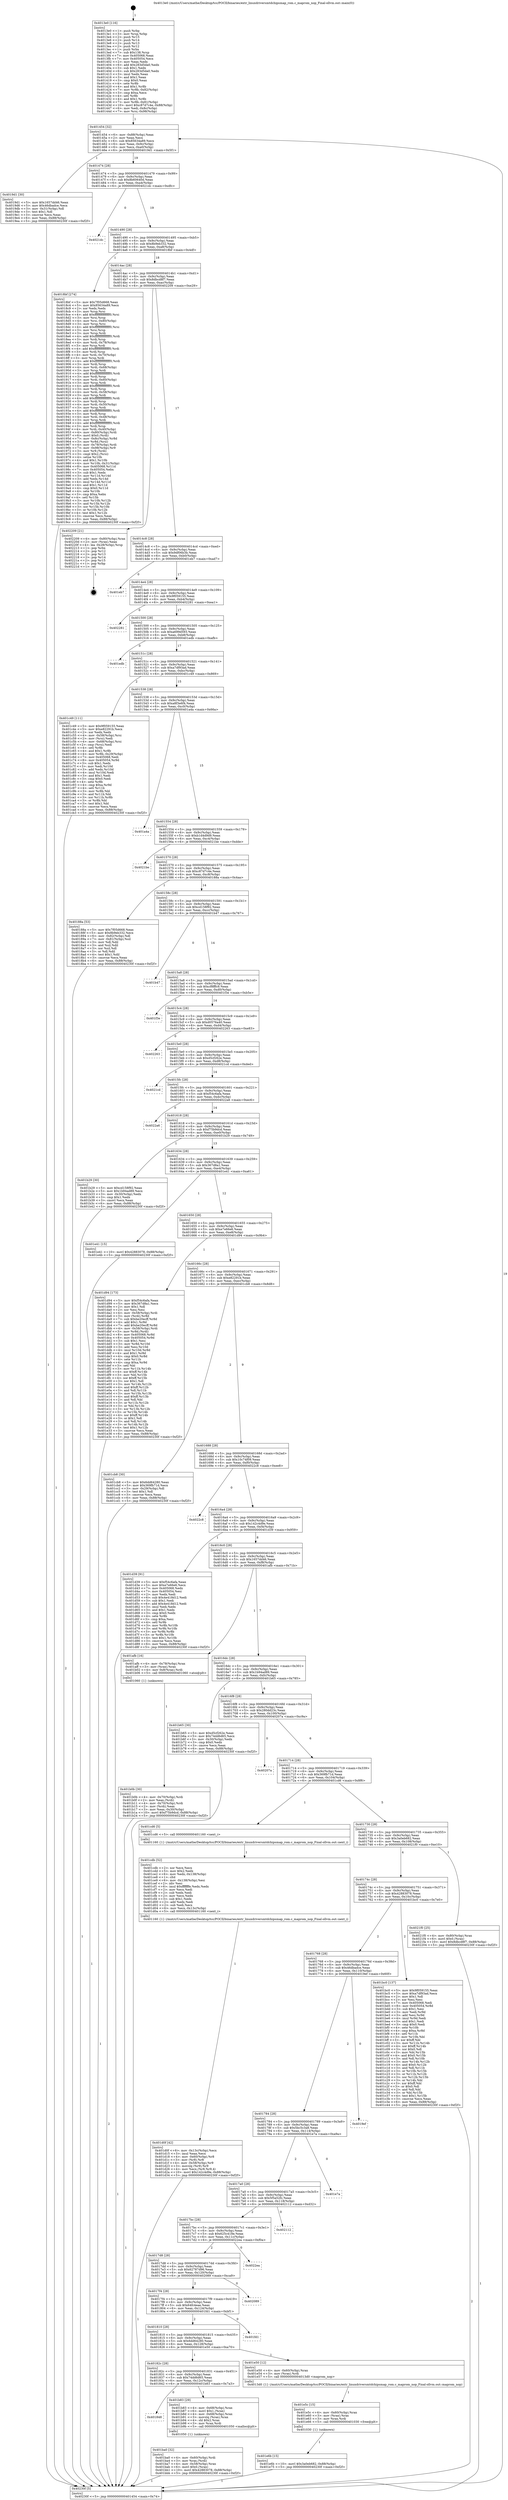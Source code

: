 digraph "0x4013e0" {
  label = "0x4013e0 (/mnt/c/Users/mathe/Desktop/tcc/POCII/binaries/extr_linuxdriversmtdchipsmap_rom.c_maprom_nop_Final-ollvm.out::main(0))"
  labelloc = "t"
  node[shape=record]

  Entry [label="",width=0.3,height=0.3,shape=circle,fillcolor=black,style=filled]
  "0x401454" [label="{
     0x401454 [32]\l
     | [instrs]\l
     &nbsp;&nbsp;0x401454 \<+6\>: mov -0x88(%rbp),%eax\l
     &nbsp;&nbsp;0x40145a \<+2\>: mov %eax,%ecx\l
     &nbsp;&nbsp;0x40145c \<+6\>: sub $0x85634a89,%ecx\l
     &nbsp;&nbsp;0x401462 \<+6\>: mov %eax,-0x9c(%rbp)\l
     &nbsp;&nbsp;0x401468 \<+6\>: mov %ecx,-0xa0(%rbp)\l
     &nbsp;&nbsp;0x40146e \<+6\>: je 00000000004019d1 \<main+0x5f1\>\l
  }"]
  "0x4019d1" [label="{
     0x4019d1 [30]\l
     | [instrs]\l
     &nbsp;&nbsp;0x4019d1 \<+5\>: mov $0x1657dd46,%eax\l
     &nbsp;&nbsp;0x4019d6 \<+5\>: mov $0x46dbadce,%ecx\l
     &nbsp;&nbsp;0x4019db \<+3\>: mov -0x31(%rbp),%dl\l
     &nbsp;&nbsp;0x4019de \<+3\>: test $0x1,%dl\l
     &nbsp;&nbsp;0x4019e1 \<+3\>: cmovne %ecx,%eax\l
     &nbsp;&nbsp;0x4019e4 \<+6\>: mov %eax,-0x88(%rbp)\l
     &nbsp;&nbsp;0x4019ea \<+5\>: jmp 000000000040230f \<main+0xf2f\>\l
  }"]
  "0x401474" [label="{
     0x401474 [28]\l
     | [instrs]\l
     &nbsp;&nbsp;0x401474 \<+5\>: jmp 0000000000401479 \<main+0x99\>\l
     &nbsp;&nbsp;0x401479 \<+6\>: mov -0x9c(%rbp),%eax\l
     &nbsp;&nbsp;0x40147f \<+5\>: sub $0x8b60640d,%eax\l
     &nbsp;&nbsp;0x401484 \<+6\>: mov %eax,-0xa4(%rbp)\l
     &nbsp;&nbsp;0x40148a \<+6\>: je 00000000004021dc \<main+0xdfc\>\l
  }"]
  Exit [label="",width=0.3,height=0.3,shape=circle,fillcolor=black,style=filled,peripheries=2]
  "0x4021dc" [label="{
     0x4021dc\l
  }", style=dashed]
  "0x401490" [label="{
     0x401490 [28]\l
     | [instrs]\l
     &nbsp;&nbsp;0x401490 \<+5\>: jmp 0000000000401495 \<main+0xb5\>\l
     &nbsp;&nbsp;0x401495 \<+6\>: mov -0x9c(%rbp),%eax\l
     &nbsp;&nbsp;0x40149b \<+5\>: sub $0x8b9eb332,%eax\l
     &nbsp;&nbsp;0x4014a0 \<+6\>: mov %eax,-0xa8(%rbp)\l
     &nbsp;&nbsp;0x4014a6 \<+6\>: je 00000000004018bf \<main+0x4df\>\l
  }"]
  "0x401e6b" [label="{
     0x401e6b [15]\l
     | [instrs]\l
     &nbsp;&nbsp;0x401e6b \<+10\>: movl $0x3a0eb682,-0x88(%rbp)\l
     &nbsp;&nbsp;0x401e75 \<+5\>: jmp 000000000040230f \<main+0xf2f\>\l
  }"]
  "0x4018bf" [label="{
     0x4018bf [274]\l
     | [instrs]\l
     &nbsp;&nbsp;0x4018bf \<+5\>: mov $0x7f05d668,%eax\l
     &nbsp;&nbsp;0x4018c4 \<+5\>: mov $0x85634a89,%ecx\l
     &nbsp;&nbsp;0x4018c9 \<+2\>: xor %edx,%edx\l
     &nbsp;&nbsp;0x4018cb \<+3\>: mov %rsp,%rsi\l
     &nbsp;&nbsp;0x4018ce \<+4\>: add $0xfffffffffffffff0,%rsi\l
     &nbsp;&nbsp;0x4018d2 \<+3\>: mov %rsi,%rsp\l
     &nbsp;&nbsp;0x4018d5 \<+4\>: mov %rsi,-0x80(%rbp)\l
     &nbsp;&nbsp;0x4018d9 \<+3\>: mov %rsp,%rsi\l
     &nbsp;&nbsp;0x4018dc \<+4\>: add $0xfffffffffffffff0,%rsi\l
     &nbsp;&nbsp;0x4018e0 \<+3\>: mov %rsi,%rsp\l
     &nbsp;&nbsp;0x4018e3 \<+3\>: mov %rsp,%rdi\l
     &nbsp;&nbsp;0x4018e6 \<+4\>: add $0xfffffffffffffff0,%rdi\l
     &nbsp;&nbsp;0x4018ea \<+3\>: mov %rdi,%rsp\l
     &nbsp;&nbsp;0x4018ed \<+4\>: mov %rdi,-0x78(%rbp)\l
     &nbsp;&nbsp;0x4018f1 \<+3\>: mov %rsp,%rdi\l
     &nbsp;&nbsp;0x4018f4 \<+4\>: add $0xfffffffffffffff0,%rdi\l
     &nbsp;&nbsp;0x4018f8 \<+3\>: mov %rdi,%rsp\l
     &nbsp;&nbsp;0x4018fb \<+4\>: mov %rdi,-0x70(%rbp)\l
     &nbsp;&nbsp;0x4018ff \<+3\>: mov %rsp,%rdi\l
     &nbsp;&nbsp;0x401902 \<+4\>: add $0xfffffffffffffff0,%rdi\l
     &nbsp;&nbsp;0x401906 \<+3\>: mov %rdi,%rsp\l
     &nbsp;&nbsp;0x401909 \<+4\>: mov %rdi,-0x68(%rbp)\l
     &nbsp;&nbsp;0x40190d \<+3\>: mov %rsp,%rdi\l
     &nbsp;&nbsp;0x401910 \<+4\>: add $0xfffffffffffffff0,%rdi\l
     &nbsp;&nbsp;0x401914 \<+3\>: mov %rdi,%rsp\l
     &nbsp;&nbsp;0x401917 \<+4\>: mov %rdi,-0x60(%rbp)\l
     &nbsp;&nbsp;0x40191b \<+3\>: mov %rsp,%rdi\l
     &nbsp;&nbsp;0x40191e \<+4\>: add $0xfffffffffffffff0,%rdi\l
     &nbsp;&nbsp;0x401922 \<+3\>: mov %rdi,%rsp\l
     &nbsp;&nbsp;0x401925 \<+4\>: mov %rdi,-0x58(%rbp)\l
     &nbsp;&nbsp;0x401929 \<+3\>: mov %rsp,%rdi\l
     &nbsp;&nbsp;0x40192c \<+4\>: add $0xfffffffffffffff0,%rdi\l
     &nbsp;&nbsp;0x401930 \<+3\>: mov %rdi,%rsp\l
     &nbsp;&nbsp;0x401933 \<+4\>: mov %rdi,-0x50(%rbp)\l
     &nbsp;&nbsp;0x401937 \<+3\>: mov %rsp,%rdi\l
     &nbsp;&nbsp;0x40193a \<+4\>: add $0xfffffffffffffff0,%rdi\l
     &nbsp;&nbsp;0x40193e \<+3\>: mov %rdi,%rsp\l
     &nbsp;&nbsp;0x401941 \<+4\>: mov %rdi,-0x48(%rbp)\l
     &nbsp;&nbsp;0x401945 \<+3\>: mov %rsp,%rdi\l
     &nbsp;&nbsp;0x401948 \<+4\>: add $0xfffffffffffffff0,%rdi\l
     &nbsp;&nbsp;0x40194c \<+3\>: mov %rdi,%rsp\l
     &nbsp;&nbsp;0x40194f \<+4\>: mov %rdi,-0x40(%rbp)\l
     &nbsp;&nbsp;0x401953 \<+4\>: mov -0x80(%rbp),%rdi\l
     &nbsp;&nbsp;0x401957 \<+6\>: movl $0x0,(%rdi)\l
     &nbsp;&nbsp;0x40195d \<+7\>: mov -0x8c(%rbp),%r8d\l
     &nbsp;&nbsp;0x401964 \<+3\>: mov %r8d,(%rsi)\l
     &nbsp;&nbsp;0x401967 \<+4\>: mov -0x78(%rbp),%rdi\l
     &nbsp;&nbsp;0x40196b \<+7\>: mov -0x98(%rbp),%r9\l
     &nbsp;&nbsp;0x401972 \<+3\>: mov %r9,(%rdi)\l
     &nbsp;&nbsp;0x401975 \<+3\>: cmpl $0x2,(%rsi)\l
     &nbsp;&nbsp;0x401978 \<+4\>: setne %r10b\l
     &nbsp;&nbsp;0x40197c \<+4\>: and $0x1,%r10b\l
     &nbsp;&nbsp;0x401980 \<+4\>: mov %r10b,-0x31(%rbp)\l
     &nbsp;&nbsp;0x401984 \<+8\>: mov 0x405068,%r11d\l
     &nbsp;&nbsp;0x40198c \<+7\>: mov 0x405054,%ebx\l
     &nbsp;&nbsp;0x401993 \<+3\>: sub $0x1,%edx\l
     &nbsp;&nbsp;0x401996 \<+3\>: mov %r11d,%r14d\l
     &nbsp;&nbsp;0x401999 \<+3\>: add %edx,%r14d\l
     &nbsp;&nbsp;0x40199c \<+4\>: imul %r14d,%r11d\l
     &nbsp;&nbsp;0x4019a0 \<+4\>: and $0x1,%r11d\l
     &nbsp;&nbsp;0x4019a4 \<+4\>: cmp $0x0,%r11d\l
     &nbsp;&nbsp;0x4019a8 \<+4\>: sete %r10b\l
     &nbsp;&nbsp;0x4019ac \<+3\>: cmp $0xa,%ebx\l
     &nbsp;&nbsp;0x4019af \<+4\>: setl %r15b\l
     &nbsp;&nbsp;0x4019b3 \<+3\>: mov %r10b,%r12b\l
     &nbsp;&nbsp;0x4019b6 \<+3\>: and %r15b,%r12b\l
     &nbsp;&nbsp;0x4019b9 \<+3\>: xor %r15b,%r10b\l
     &nbsp;&nbsp;0x4019bc \<+3\>: or %r10b,%r12b\l
     &nbsp;&nbsp;0x4019bf \<+4\>: test $0x1,%r12b\l
     &nbsp;&nbsp;0x4019c3 \<+3\>: cmovne %ecx,%eax\l
     &nbsp;&nbsp;0x4019c6 \<+6\>: mov %eax,-0x88(%rbp)\l
     &nbsp;&nbsp;0x4019cc \<+5\>: jmp 000000000040230f \<main+0xf2f\>\l
  }"]
  "0x4014ac" [label="{
     0x4014ac [28]\l
     | [instrs]\l
     &nbsp;&nbsp;0x4014ac \<+5\>: jmp 00000000004014b1 \<main+0xd1\>\l
     &nbsp;&nbsp;0x4014b1 \<+6\>: mov -0x9c(%rbp),%eax\l
     &nbsp;&nbsp;0x4014b7 \<+5\>: sub $0x8dbcd8f7,%eax\l
     &nbsp;&nbsp;0x4014bc \<+6\>: mov %eax,-0xac(%rbp)\l
     &nbsp;&nbsp;0x4014c2 \<+6\>: je 0000000000402209 \<main+0xe29\>\l
  }"]
  "0x401e5c" [label="{
     0x401e5c [15]\l
     | [instrs]\l
     &nbsp;&nbsp;0x401e5c \<+4\>: mov -0x60(%rbp),%rax\l
     &nbsp;&nbsp;0x401e60 \<+3\>: mov (%rax),%rax\l
     &nbsp;&nbsp;0x401e63 \<+3\>: mov %rax,%rdi\l
     &nbsp;&nbsp;0x401e66 \<+5\>: call 0000000000401030 \<free@plt\>\l
     | [calls]\l
     &nbsp;&nbsp;0x401030 \{1\} (unknown)\l
  }"]
  "0x402209" [label="{
     0x402209 [21]\l
     | [instrs]\l
     &nbsp;&nbsp;0x402209 \<+4\>: mov -0x80(%rbp),%rax\l
     &nbsp;&nbsp;0x40220d \<+2\>: mov (%rax),%eax\l
     &nbsp;&nbsp;0x40220f \<+4\>: lea -0x28(%rbp),%rsp\l
     &nbsp;&nbsp;0x402213 \<+1\>: pop %rbx\l
     &nbsp;&nbsp;0x402214 \<+2\>: pop %r12\l
     &nbsp;&nbsp;0x402216 \<+2\>: pop %r13\l
     &nbsp;&nbsp;0x402218 \<+2\>: pop %r14\l
     &nbsp;&nbsp;0x40221a \<+2\>: pop %r15\l
     &nbsp;&nbsp;0x40221c \<+1\>: pop %rbp\l
     &nbsp;&nbsp;0x40221d \<+1\>: ret\l
  }"]
  "0x4014c8" [label="{
     0x4014c8 [28]\l
     | [instrs]\l
     &nbsp;&nbsp;0x4014c8 \<+5\>: jmp 00000000004014cd \<main+0xed\>\l
     &nbsp;&nbsp;0x4014cd \<+6\>: mov -0x9c(%rbp),%eax\l
     &nbsp;&nbsp;0x4014d3 \<+5\>: sub $0x9df06b3b,%eax\l
     &nbsp;&nbsp;0x4014d8 \<+6\>: mov %eax,-0xb0(%rbp)\l
     &nbsp;&nbsp;0x4014de \<+6\>: je 0000000000401eb7 \<main+0xad7\>\l
  }"]
  "0x401d0f" [label="{
     0x401d0f [42]\l
     | [instrs]\l
     &nbsp;&nbsp;0x401d0f \<+6\>: mov -0x13c(%rbp),%ecx\l
     &nbsp;&nbsp;0x401d15 \<+3\>: imul %eax,%ecx\l
     &nbsp;&nbsp;0x401d18 \<+4\>: mov -0x60(%rbp),%r8\l
     &nbsp;&nbsp;0x401d1c \<+3\>: mov (%r8),%r8\l
     &nbsp;&nbsp;0x401d1f \<+4\>: mov -0x58(%rbp),%r9\l
     &nbsp;&nbsp;0x401d23 \<+3\>: movslq (%r9),%r9\l
     &nbsp;&nbsp;0x401d26 \<+4\>: mov %ecx,(%r8,%r9,4)\l
     &nbsp;&nbsp;0x401d2a \<+10\>: movl $0x142c4d9e,-0x88(%rbp)\l
     &nbsp;&nbsp;0x401d34 \<+5\>: jmp 000000000040230f \<main+0xf2f\>\l
  }"]
  "0x401eb7" [label="{
     0x401eb7\l
  }", style=dashed]
  "0x4014e4" [label="{
     0x4014e4 [28]\l
     | [instrs]\l
     &nbsp;&nbsp;0x4014e4 \<+5\>: jmp 00000000004014e9 \<main+0x109\>\l
     &nbsp;&nbsp;0x4014e9 \<+6\>: mov -0x9c(%rbp),%eax\l
     &nbsp;&nbsp;0x4014ef \<+5\>: sub $0x9f059155,%eax\l
     &nbsp;&nbsp;0x4014f4 \<+6\>: mov %eax,-0xb4(%rbp)\l
     &nbsp;&nbsp;0x4014fa \<+6\>: je 0000000000402281 \<main+0xea1\>\l
  }"]
  "0x401cdb" [label="{
     0x401cdb [52]\l
     | [instrs]\l
     &nbsp;&nbsp;0x401cdb \<+2\>: xor %ecx,%ecx\l
     &nbsp;&nbsp;0x401cdd \<+5\>: mov $0x2,%edx\l
     &nbsp;&nbsp;0x401ce2 \<+6\>: mov %edx,-0x138(%rbp)\l
     &nbsp;&nbsp;0x401ce8 \<+1\>: cltd\l
     &nbsp;&nbsp;0x401ce9 \<+6\>: mov -0x138(%rbp),%esi\l
     &nbsp;&nbsp;0x401cef \<+2\>: idiv %esi\l
     &nbsp;&nbsp;0x401cf1 \<+6\>: imul $0xfffffffe,%edx,%edx\l
     &nbsp;&nbsp;0x401cf7 \<+2\>: mov %ecx,%edi\l
     &nbsp;&nbsp;0x401cf9 \<+2\>: sub %edx,%edi\l
     &nbsp;&nbsp;0x401cfb \<+2\>: mov %ecx,%edx\l
     &nbsp;&nbsp;0x401cfd \<+3\>: sub $0x1,%edx\l
     &nbsp;&nbsp;0x401d00 \<+2\>: add %edx,%edi\l
     &nbsp;&nbsp;0x401d02 \<+2\>: sub %edi,%ecx\l
     &nbsp;&nbsp;0x401d04 \<+6\>: mov %ecx,-0x13c(%rbp)\l
     &nbsp;&nbsp;0x401d0a \<+5\>: call 0000000000401160 \<next_i\>\l
     | [calls]\l
     &nbsp;&nbsp;0x401160 \{1\} (/mnt/c/Users/mathe/Desktop/tcc/POCII/binaries/extr_linuxdriversmtdchipsmap_rom.c_maprom_nop_Final-ollvm.out::next_i)\l
  }"]
  "0x402281" [label="{
     0x402281\l
  }", style=dashed]
  "0x401500" [label="{
     0x401500 [28]\l
     | [instrs]\l
     &nbsp;&nbsp;0x401500 \<+5\>: jmp 0000000000401505 \<main+0x125\>\l
     &nbsp;&nbsp;0x401505 \<+6\>: mov -0x9c(%rbp),%eax\l
     &nbsp;&nbsp;0x40150b \<+5\>: sub $0xa699d593,%eax\l
     &nbsp;&nbsp;0x401510 \<+6\>: mov %eax,-0xb8(%rbp)\l
     &nbsp;&nbsp;0x401516 \<+6\>: je 0000000000401edb \<main+0xafb\>\l
  }"]
  "0x401ba0" [label="{
     0x401ba0 [32]\l
     | [instrs]\l
     &nbsp;&nbsp;0x401ba0 \<+4\>: mov -0x60(%rbp),%rdi\l
     &nbsp;&nbsp;0x401ba4 \<+3\>: mov %rax,(%rdi)\l
     &nbsp;&nbsp;0x401ba7 \<+4\>: mov -0x58(%rbp),%rax\l
     &nbsp;&nbsp;0x401bab \<+6\>: movl $0x0,(%rax)\l
     &nbsp;&nbsp;0x401bb1 \<+10\>: movl $0x42883078,-0x88(%rbp)\l
     &nbsp;&nbsp;0x401bbb \<+5\>: jmp 000000000040230f \<main+0xf2f\>\l
  }"]
  "0x401edb" [label="{
     0x401edb\l
  }", style=dashed]
  "0x40151c" [label="{
     0x40151c [28]\l
     | [instrs]\l
     &nbsp;&nbsp;0x40151c \<+5\>: jmp 0000000000401521 \<main+0x141\>\l
     &nbsp;&nbsp;0x401521 \<+6\>: mov -0x9c(%rbp),%eax\l
     &nbsp;&nbsp;0x401527 \<+5\>: sub $0xa7df93ad,%eax\l
     &nbsp;&nbsp;0x40152c \<+6\>: mov %eax,-0xbc(%rbp)\l
     &nbsp;&nbsp;0x401532 \<+6\>: je 0000000000401c49 \<main+0x869\>\l
  }"]
  "0x401848" [label="{
     0x401848\l
  }", style=dashed]
  "0x401c49" [label="{
     0x401c49 [111]\l
     | [instrs]\l
     &nbsp;&nbsp;0x401c49 \<+5\>: mov $0x9f059155,%eax\l
     &nbsp;&nbsp;0x401c4e \<+5\>: mov $0xe82291b,%ecx\l
     &nbsp;&nbsp;0x401c53 \<+2\>: xor %edx,%edx\l
     &nbsp;&nbsp;0x401c55 \<+4\>: mov -0x58(%rbp),%rsi\l
     &nbsp;&nbsp;0x401c59 \<+2\>: mov (%rsi),%edi\l
     &nbsp;&nbsp;0x401c5b \<+4\>: mov -0x68(%rbp),%rsi\l
     &nbsp;&nbsp;0x401c5f \<+2\>: cmp (%rsi),%edi\l
     &nbsp;&nbsp;0x401c61 \<+4\>: setl %r8b\l
     &nbsp;&nbsp;0x401c65 \<+4\>: and $0x1,%r8b\l
     &nbsp;&nbsp;0x401c69 \<+4\>: mov %r8b,-0x29(%rbp)\l
     &nbsp;&nbsp;0x401c6d \<+7\>: mov 0x405068,%edi\l
     &nbsp;&nbsp;0x401c74 \<+8\>: mov 0x405054,%r9d\l
     &nbsp;&nbsp;0x401c7c \<+3\>: sub $0x1,%edx\l
     &nbsp;&nbsp;0x401c7f \<+3\>: mov %edi,%r10d\l
     &nbsp;&nbsp;0x401c82 \<+3\>: add %edx,%r10d\l
     &nbsp;&nbsp;0x401c85 \<+4\>: imul %r10d,%edi\l
     &nbsp;&nbsp;0x401c89 \<+3\>: and $0x1,%edi\l
     &nbsp;&nbsp;0x401c8c \<+3\>: cmp $0x0,%edi\l
     &nbsp;&nbsp;0x401c8f \<+4\>: sete %r8b\l
     &nbsp;&nbsp;0x401c93 \<+4\>: cmp $0xa,%r9d\l
     &nbsp;&nbsp;0x401c97 \<+4\>: setl %r11b\l
     &nbsp;&nbsp;0x401c9b \<+3\>: mov %r8b,%bl\l
     &nbsp;&nbsp;0x401c9e \<+3\>: and %r11b,%bl\l
     &nbsp;&nbsp;0x401ca1 \<+3\>: xor %r11b,%r8b\l
     &nbsp;&nbsp;0x401ca4 \<+3\>: or %r8b,%bl\l
     &nbsp;&nbsp;0x401ca7 \<+3\>: test $0x1,%bl\l
     &nbsp;&nbsp;0x401caa \<+3\>: cmovne %ecx,%eax\l
     &nbsp;&nbsp;0x401cad \<+6\>: mov %eax,-0x88(%rbp)\l
     &nbsp;&nbsp;0x401cb3 \<+5\>: jmp 000000000040230f \<main+0xf2f\>\l
  }"]
  "0x401538" [label="{
     0x401538 [28]\l
     | [instrs]\l
     &nbsp;&nbsp;0x401538 \<+5\>: jmp 000000000040153d \<main+0x15d\>\l
     &nbsp;&nbsp;0x40153d \<+6\>: mov -0x9c(%rbp),%eax\l
     &nbsp;&nbsp;0x401543 \<+5\>: sub $0xa8f3e6f4,%eax\l
     &nbsp;&nbsp;0x401548 \<+6\>: mov %eax,-0xc0(%rbp)\l
     &nbsp;&nbsp;0x40154e \<+6\>: je 0000000000401a4a \<main+0x66a\>\l
  }"]
  "0x401b83" [label="{
     0x401b83 [29]\l
     | [instrs]\l
     &nbsp;&nbsp;0x401b83 \<+4\>: mov -0x68(%rbp),%rax\l
     &nbsp;&nbsp;0x401b87 \<+6\>: movl $0x1,(%rax)\l
     &nbsp;&nbsp;0x401b8d \<+4\>: mov -0x68(%rbp),%rax\l
     &nbsp;&nbsp;0x401b91 \<+3\>: movslq (%rax),%rax\l
     &nbsp;&nbsp;0x401b94 \<+4\>: shl $0x2,%rax\l
     &nbsp;&nbsp;0x401b98 \<+3\>: mov %rax,%rdi\l
     &nbsp;&nbsp;0x401b9b \<+5\>: call 0000000000401050 \<malloc@plt\>\l
     | [calls]\l
     &nbsp;&nbsp;0x401050 \{1\} (unknown)\l
  }"]
  "0x401a4a" [label="{
     0x401a4a\l
  }", style=dashed]
  "0x401554" [label="{
     0x401554 [28]\l
     | [instrs]\l
     &nbsp;&nbsp;0x401554 \<+5\>: jmp 0000000000401559 \<main+0x179\>\l
     &nbsp;&nbsp;0x401559 \<+6\>: mov -0x9c(%rbp),%eax\l
     &nbsp;&nbsp;0x40155f \<+5\>: sub $0xb1d4d9d9,%eax\l
     &nbsp;&nbsp;0x401564 \<+6\>: mov %eax,-0xc4(%rbp)\l
     &nbsp;&nbsp;0x40156a \<+6\>: je 00000000004021be \<main+0xdde\>\l
  }"]
  "0x40182c" [label="{
     0x40182c [28]\l
     | [instrs]\l
     &nbsp;&nbsp;0x40182c \<+5\>: jmp 0000000000401831 \<main+0x451\>\l
     &nbsp;&nbsp;0x401831 \<+6\>: mov -0x9c(%rbp),%eax\l
     &nbsp;&nbsp;0x401837 \<+5\>: sub $0x74dd6d65,%eax\l
     &nbsp;&nbsp;0x40183c \<+6\>: mov %eax,-0x12c(%rbp)\l
     &nbsp;&nbsp;0x401842 \<+6\>: je 0000000000401b83 \<main+0x7a3\>\l
  }"]
  "0x4021be" [label="{
     0x4021be\l
  }", style=dashed]
  "0x401570" [label="{
     0x401570 [28]\l
     | [instrs]\l
     &nbsp;&nbsp;0x401570 \<+5\>: jmp 0000000000401575 \<main+0x195\>\l
     &nbsp;&nbsp;0x401575 \<+6\>: mov -0x9c(%rbp),%eax\l
     &nbsp;&nbsp;0x40157b \<+5\>: sub $0xc87d7c4e,%eax\l
     &nbsp;&nbsp;0x401580 \<+6\>: mov %eax,-0xc8(%rbp)\l
     &nbsp;&nbsp;0x401586 \<+6\>: je 000000000040188a \<main+0x4aa\>\l
  }"]
  "0x401e50" [label="{
     0x401e50 [12]\l
     | [instrs]\l
     &nbsp;&nbsp;0x401e50 \<+4\>: mov -0x60(%rbp),%rax\l
     &nbsp;&nbsp;0x401e54 \<+3\>: mov (%rax),%rdi\l
     &nbsp;&nbsp;0x401e57 \<+5\>: call 00000000004013d0 \<maprom_nop\>\l
     | [calls]\l
     &nbsp;&nbsp;0x4013d0 \{1\} (/mnt/c/Users/mathe/Desktop/tcc/POCII/binaries/extr_linuxdriversmtdchipsmap_rom.c_maprom_nop_Final-ollvm.out::maprom_nop)\l
  }"]
  "0x40188a" [label="{
     0x40188a [53]\l
     | [instrs]\l
     &nbsp;&nbsp;0x40188a \<+5\>: mov $0x7f05d668,%eax\l
     &nbsp;&nbsp;0x40188f \<+5\>: mov $0x8b9eb332,%ecx\l
     &nbsp;&nbsp;0x401894 \<+6\>: mov -0x82(%rbp),%dl\l
     &nbsp;&nbsp;0x40189a \<+7\>: mov -0x81(%rbp),%sil\l
     &nbsp;&nbsp;0x4018a1 \<+3\>: mov %dl,%dil\l
     &nbsp;&nbsp;0x4018a4 \<+3\>: and %sil,%dil\l
     &nbsp;&nbsp;0x4018a7 \<+3\>: xor %sil,%dl\l
     &nbsp;&nbsp;0x4018aa \<+3\>: or %dl,%dil\l
     &nbsp;&nbsp;0x4018ad \<+4\>: test $0x1,%dil\l
     &nbsp;&nbsp;0x4018b1 \<+3\>: cmovne %ecx,%eax\l
     &nbsp;&nbsp;0x4018b4 \<+6\>: mov %eax,-0x88(%rbp)\l
     &nbsp;&nbsp;0x4018ba \<+5\>: jmp 000000000040230f \<main+0xf2f\>\l
  }"]
  "0x40158c" [label="{
     0x40158c [28]\l
     | [instrs]\l
     &nbsp;&nbsp;0x40158c \<+5\>: jmp 0000000000401591 \<main+0x1b1\>\l
     &nbsp;&nbsp;0x401591 \<+6\>: mov -0x9c(%rbp),%eax\l
     &nbsp;&nbsp;0x401597 \<+5\>: sub $0xcd158f92,%eax\l
     &nbsp;&nbsp;0x40159c \<+6\>: mov %eax,-0xcc(%rbp)\l
     &nbsp;&nbsp;0x4015a2 \<+6\>: je 0000000000401b47 \<main+0x767\>\l
  }"]
  "0x40230f" [label="{
     0x40230f [5]\l
     | [instrs]\l
     &nbsp;&nbsp;0x40230f \<+5\>: jmp 0000000000401454 \<main+0x74\>\l
  }"]
  "0x4013e0" [label="{
     0x4013e0 [116]\l
     | [instrs]\l
     &nbsp;&nbsp;0x4013e0 \<+1\>: push %rbp\l
     &nbsp;&nbsp;0x4013e1 \<+3\>: mov %rsp,%rbp\l
     &nbsp;&nbsp;0x4013e4 \<+2\>: push %r15\l
     &nbsp;&nbsp;0x4013e6 \<+2\>: push %r14\l
     &nbsp;&nbsp;0x4013e8 \<+2\>: push %r13\l
     &nbsp;&nbsp;0x4013ea \<+2\>: push %r12\l
     &nbsp;&nbsp;0x4013ec \<+1\>: push %rbx\l
     &nbsp;&nbsp;0x4013ed \<+7\>: sub $0x138,%rsp\l
     &nbsp;&nbsp;0x4013f4 \<+7\>: mov 0x405068,%eax\l
     &nbsp;&nbsp;0x4013fb \<+7\>: mov 0x405054,%ecx\l
     &nbsp;&nbsp;0x401402 \<+2\>: mov %eax,%edx\l
     &nbsp;&nbsp;0x401404 \<+6\>: add $0x283d5da0,%edx\l
     &nbsp;&nbsp;0x40140a \<+3\>: sub $0x1,%edx\l
     &nbsp;&nbsp;0x40140d \<+6\>: sub $0x283d5da0,%edx\l
     &nbsp;&nbsp;0x401413 \<+3\>: imul %edx,%eax\l
     &nbsp;&nbsp;0x401416 \<+3\>: and $0x1,%eax\l
     &nbsp;&nbsp;0x401419 \<+3\>: cmp $0x0,%eax\l
     &nbsp;&nbsp;0x40141c \<+4\>: sete %r8b\l
     &nbsp;&nbsp;0x401420 \<+4\>: and $0x1,%r8b\l
     &nbsp;&nbsp;0x401424 \<+7\>: mov %r8b,-0x82(%rbp)\l
     &nbsp;&nbsp;0x40142b \<+3\>: cmp $0xa,%ecx\l
     &nbsp;&nbsp;0x40142e \<+4\>: setl %r8b\l
     &nbsp;&nbsp;0x401432 \<+4\>: and $0x1,%r8b\l
     &nbsp;&nbsp;0x401436 \<+7\>: mov %r8b,-0x81(%rbp)\l
     &nbsp;&nbsp;0x40143d \<+10\>: movl $0xc87d7c4e,-0x88(%rbp)\l
     &nbsp;&nbsp;0x401447 \<+6\>: mov %edi,-0x8c(%rbp)\l
     &nbsp;&nbsp;0x40144d \<+7\>: mov %rsi,-0x98(%rbp)\l
  }"]
  "0x401810" [label="{
     0x401810 [28]\l
     | [instrs]\l
     &nbsp;&nbsp;0x401810 \<+5\>: jmp 0000000000401815 \<main+0x435\>\l
     &nbsp;&nbsp;0x401815 \<+6\>: mov -0x9c(%rbp),%eax\l
     &nbsp;&nbsp;0x40181b \<+5\>: sub $0x6dd64280,%eax\l
     &nbsp;&nbsp;0x401820 \<+6\>: mov %eax,-0x128(%rbp)\l
     &nbsp;&nbsp;0x401826 \<+6\>: je 0000000000401e50 \<main+0xa70\>\l
  }"]
  "0x401fd1" [label="{
     0x401fd1\l
  }", style=dashed]
  "0x401b47" [label="{
     0x401b47\l
  }", style=dashed]
  "0x4015a8" [label="{
     0x4015a8 [28]\l
     | [instrs]\l
     &nbsp;&nbsp;0x4015a8 \<+5\>: jmp 00000000004015ad \<main+0x1cd\>\l
     &nbsp;&nbsp;0x4015ad \<+6\>: mov -0x9c(%rbp),%eax\l
     &nbsp;&nbsp;0x4015b3 \<+5\>: sub $0xcf8fffc9,%eax\l
     &nbsp;&nbsp;0x4015b8 \<+6\>: mov %eax,-0xd0(%rbp)\l
     &nbsp;&nbsp;0x4015be \<+6\>: je 0000000000401f3e \<main+0xb5e\>\l
  }"]
  "0x4017f4" [label="{
     0x4017f4 [28]\l
     | [instrs]\l
     &nbsp;&nbsp;0x4017f4 \<+5\>: jmp 00000000004017f9 \<main+0x419\>\l
     &nbsp;&nbsp;0x4017f9 \<+6\>: mov -0x9c(%rbp),%eax\l
     &nbsp;&nbsp;0x4017ff \<+5\>: sub $0x64fc4eae,%eax\l
     &nbsp;&nbsp;0x401804 \<+6\>: mov %eax,-0x124(%rbp)\l
     &nbsp;&nbsp;0x40180a \<+6\>: je 0000000000401fd1 \<main+0xbf1\>\l
  }"]
  "0x401f3e" [label="{
     0x401f3e\l
  }", style=dashed]
  "0x4015c4" [label="{
     0x4015c4 [28]\l
     | [instrs]\l
     &nbsp;&nbsp;0x4015c4 \<+5\>: jmp 00000000004015c9 \<main+0x1e9\>\l
     &nbsp;&nbsp;0x4015c9 \<+6\>: mov -0x9c(%rbp),%eax\l
     &nbsp;&nbsp;0x4015cf \<+5\>: sub $0xd0576a40,%eax\l
     &nbsp;&nbsp;0x4015d4 \<+6\>: mov %eax,-0xd4(%rbp)\l
     &nbsp;&nbsp;0x4015da \<+6\>: je 0000000000402263 \<main+0xe83\>\l
  }"]
  "0x402089" [label="{
     0x402089\l
  }", style=dashed]
  "0x402263" [label="{
     0x402263\l
  }", style=dashed]
  "0x4015e0" [label="{
     0x4015e0 [28]\l
     | [instrs]\l
     &nbsp;&nbsp;0x4015e0 \<+5\>: jmp 00000000004015e5 \<main+0x205\>\l
     &nbsp;&nbsp;0x4015e5 \<+6\>: mov -0x9c(%rbp),%eax\l
     &nbsp;&nbsp;0x4015eb \<+5\>: sub $0xd5cf262e,%eax\l
     &nbsp;&nbsp;0x4015f0 \<+6\>: mov %eax,-0xd8(%rbp)\l
     &nbsp;&nbsp;0x4015f6 \<+6\>: je 00000000004021cd \<main+0xded\>\l
  }"]
  "0x4017d8" [label="{
     0x4017d8 [28]\l
     | [instrs]\l
     &nbsp;&nbsp;0x4017d8 \<+5\>: jmp 00000000004017dd \<main+0x3fd\>\l
     &nbsp;&nbsp;0x4017dd \<+6\>: mov -0x9c(%rbp),%eax\l
     &nbsp;&nbsp;0x4017e3 \<+5\>: sub $0x62787d96,%eax\l
     &nbsp;&nbsp;0x4017e8 \<+6\>: mov %eax,-0x120(%rbp)\l
     &nbsp;&nbsp;0x4017ee \<+6\>: je 0000000000402089 \<main+0xca9\>\l
  }"]
  "0x4021cd" [label="{
     0x4021cd\l
  }", style=dashed]
  "0x4015fc" [label="{
     0x4015fc [28]\l
     | [instrs]\l
     &nbsp;&nbsp;0x4015fc \<+5\>: jmp 0000000000401601 \<main+0x221\>\l
     &nbsp;&nbsp;0x401601 \<+6\>: mov -0x9c(%rbp),%eax\l
     &nbsp;&nbsp;0x401607 \<+5\>: sub $0xf54c6afa,%eax\l
     &nbsp;&nbsp;0x40160c \<+6\>: mov %eax,-0xdc(%rbp)\l
     &nbsp;&nbsp;0x401612 \<+6\>: je 00000000004022a6 \<main+0xec6\>\l
  }"]
  "0x4022ea" [label="{
     0x4022ea\l
  }", style=dashed]
  "0x4022a6" [label="{
     0x4022a6\l
  }", style=dashed]
  "0x401618" [label="{
     0x401618 [28]\l
     | [instrs]\l
     &nbsp;&nbsp;0x401618 \<+5\>: jmp 000000000040161d \<main+0x23d\>\l
     &nbsp;&nbsp;0x40161d \<+6\>: mov -0x9c(%rbp),%eax\l
     &nbsp;&nbsp;0x401623 \<+5\>: sub $0xf75b9dcd,%eax\l
     &nbsp;&nbsp;0x401628 \<+6\>: mov %eax,-0xe0(%rbp)\l
     &nbsp;&nbsp;0x40162e \<+6\>: je 0000000000401b29 \<main+0x749\>\l
  }"]
  "0x4017bc" [label="{
     0x4017bc [28]\l
     | [instrs]\l
     &nbsp;&nbsp;0x4017bc \<+5\>: jmp 00000000004017c1 \<main+0x3e1\>\l
     &nbsp;&nbsp;0x4017c1 \<+6\>: mov -0x9c(%rbp),%eax\l
     &nbsp;&nbsp;0x4017c7 \<+5\>: sub $0x625c418e,%eax\l
     &nbsp;&nbsp;0x4017cc \<+6\>: mov %eax,-0x11c(%rbp)\l
     &nbsp;&nbsp;0x4017d2 \<+6\>: je 00000000004022ea \<main+0xf0a\>\l
  }"]
  "0x401b29" [label="{
     0x401b29 [30]\l
     | [instrs]\l
     &nbsp;&nbsp;0x401b29 \<+5\>: mov $0xcd158f92,%eax\l
     &nbsp;&nbsp;0x401b2e \<+5\>: mov $0x1b94ad89,%ecx\l
     &nbsp;&nbsp;0x401b33 \<+3\>: mov -0x30(%rbp),%edx\l
     &nbsp;&nbsp;0x401b36 \<+3\>: cmp $0x1,%edx\l
     &nbsp;&nbsp;0x401b39 \<+3\>: cmovl %ecx,%eax\l
     &nbsp;&nbsp;0x401b3c \<+6\>: mov %eax,-0x88(%rbp)\l
     &nbsp;&nbsp;0x401b42 \<+5\>: jmp 000000000040230f \<main+0xf2f\>\l
  }"]
  "0x401634" [label="{
     0x401634 [28]\l
     | [instrs]\l
     &nbsp;&nbsp;0x401634 \<+5\>: jmp 0000000000401639 \<main+0x259\>\l
     &nbsp;&nbsp;0x401639 \<+6\>: mov -0x9c(%rbp),%eax\l
     &nbsp;&nbsp;0x40163f \<+5\>: sub $0x367d8a1,%eax\l
     &nbsp;&nbsp;0x401644 \<+6\>: mov %eax,-0xe4(%rbp)\l
     &nbsp;&nbsp;0x40164a \<+6\>: je 0000000000401e41 \<main+0xa61\>\l
  }"]
  "0x402112" [label="{
     0x402112\l
  }", style=dashed]
  "0x401e41" [label="{
     0x401e41 [15]\l
     | [instrs]\l
     &nbsp;&nbsp;0x401e41 \<+10\>: movl $0x42883078,-0x88(%rbp)\l
     &nbsp;&nbsp;0x401e4b \<+5\>: jmp 000000000040230f \<main+0xf2f\>\l
  }"]
  "0x401650" [label="{
     0x401650 [28]\l
     | [instrs]\l
     &nbsp;&nbsp;0x401650 \<+5\>: jmp 0000000000401655 \<main+0x275\>\l
     &nbsp;&nbsp;0x401655 \<+6\>: mov -0x9c(%rbp),%eax\l
     &nbsp;&nbsp;0x40165b \<+5\>: sub $0xe7e66e6,%eax\l
     &nbsp;&nbsp;0x401660 \<+6\>: mov %eax,-0xe8(%rbp)\l
     &nbsp;&nbsp;0x401666 \<+6\>: je 0000000000401d94 \<main+0x9b4\>\l
  }"]
  "0x4017a0" [label="{
     0x4017a0 [28]\l
     | [instrs]\l
     &nbsp;&nbsp;0x4017a0 \<+5\>: jmp 00000000004017a5 \<main+0x3c5\>\l
     &nbsp;&nbsp;0x4017a5 \<+6\>: mov -0x9c(%rbp),%eax\l
     &nbsp;&nbsp;0x4017ab \<+5\>: sub $0x5f5a52fc,%eax\l
     &nbsp;&nbsp;0x4017b0 \<+6\>: mov %eax,-0x118(%rbp)\l
     &nbsp;&nbsp;0x4017b6 \<+6\>: je 0000000000402112 \<main+0xd32\>\l
  }"]
  "0x401d94" [label="{
     0x401d94 [173]\l
     | [instrs]\l
     &nbsp;&nbsp;0x401d94 \<+5\>: mov $0xf54c6afa,%eax\l
     &nbsp;&nbsp;0x401d99 \<+5\>: mov $0x367d8a1,%ecx\l
     &nbsp;&nbsp;0x401d9e \<+2\>: mov $0x1,%dl\l
     &nbsp;&nbsp;0x401da0 \<+2\>: xor %esi,%esi\l
     &nbsp;&nbsp;0x401da2 \<+4\>: mov -0x58(%rbp),%rdi\l
     &nbsp;&nbsp;0x401da6 \<+3\>: mov (%rdi),%r8d\l
     &nbsp;&nbsp;0x401da9 \<+7\>: sub $0xbe20ecff,%r8d\l
     &nbsp;&nbsp;0x401db0 \<+4\>: add $0x1,%r8d\l
     &nbsp;&nbsp;0x401db4 \<+7\>: add $0xbe20ecff,%r8d\l
     &nbsp;&nbsp;0x401dbb \<+4\>: mov -0x58(%rbp),%rdi\l
     &nbsp;&nbsp;0x401dbf \<+3\>: mov %r8d,(%rdi)\l
     &nbsp;&nbsp;0x401dc2 \<+8\>: mov 0x405068,%r8d\l
     &nbsp;&nbsp;0x401dca \<+8\>: mov 0x405054,%r9d\l
     &nbsp;&nbsp;0x401dd2 \<+3\>: sub $0x1,%esi\l
     &nbsp;&nbsp;0x401dd5 \<+3\>: mov %r8d,%r10d\l
     &nbsp;&nbsp;0x401dd8 \<+3\>: add %esi,%r10d\l
     &nbsp;&nbsp;0x401ddb \<+4\>: imul %r10d,%r8d\l
     &nbsp;&nbsp;0x401ddf \<+4\>: and $0x1,%r8d\l
     &nbsp;&nbsp;0x401de3 \<+4\>: cmp $0x0,%r8d\l
     &nbsp;&nbsp;0x401de7 \<+4\>: sete %r11b\l
     &nbsp;&nbsp;0x401deb \<+4\>: cmp $0xa,%r9d\l
     &nbsp;&nbsp;0x401def \<+3\>: setl %bl\l
     &nbsp;&nbsp;0x401df2 \<+3\>: mov %r11b,%r14b\l
     &nbsp;&nbsp;0x401df5 \<+4\>: xor $0xff,%r14b\l
     &nbsp;&nbsp;0x401df9 \<+3\>: mov %bl,%r15b\l
     &nbsp;&nbsp;0x401dfc \<+4\>: xor $0xff,%r15b\l
     &nbsp;&nbsp;0x401e00 \<+3\>: xor $0x1,%dl\l
     &nbsp;&nbsp;0x401e03 \<+3\>: mov %r14b,%r12b\l
     &nbsp;&nbsp;0x401e06 \<+4\>: and $0xff,%r12b\l
     &nbsp;&nbsp;0x401e0a \<+3\>: and %dl,%r11b\l
     &nbsp;&nbsp;0x401e0d \<+3\>: mov %r15b,%r13b\l
     &nbsp;&nbsp;0x401e10 \<+4\>: and $0xff,%r13b\l
     &nbsp;&nbsp;0x401e14 \<+2\>: and %dl,%bl\l
     &nbsp;&nbsp;0x401e16 \<+3\>: or %r11b,%r12b\l
     &nbsp;&nbsp;0x401e19 \<+3\>: or %bl,%r13b\l
     &nbsp;&nbsp;0x401e1c \<+3\>: xor %r13b,%r12b\l
     &nbsp;&nbsp;0x401e1f \<+3\>: or %r15b,%r14b\l
     &nbsp;&nbsp;0x401e22 \<+4\>: xor $0xff,%r14b\l
     &nbsp;&nbsp;0x401e26 \<+3\>: or $0x1,%dl\l
     &nbsp;&nbsp;0x401e29 \<+3\>: and %dl,%r14b\l
     &nbsp;&nbsp;0x401e2c \<+3\>: or %r14b,%r12b\l
     &nbsp;&nbsp;0x401e2f \<+4\>: test $0x1,%r12b\l
     &nbsp;&nbsp;0x401e33 \<+3\>: cmovne %ecx,%eax\l
     &nbsp;&nbsp;0x401e36 \<+6\>: mov %eax,-0x88(%rbp)\l
     &nbsp;&nbsp;0x401e3c \<+5\>: jmp 000000000040230f \<main+0xf2f\>\l
  }"]
  "0x40166c" [label="{
     0x40166c [28]\l
     | [instrs]\l
     &nbsp;&nbsp;0x40166c \<+5\>: jmp 0000000000401671 \<main+0x291\>\l
     &nbsp;&nbsp;0x401671 \<+6\>: mov -0x9c(%rbp),%eax\l
     &nbsp;&nbsp;0x401677 \<+5\>: sub $0xe82291b,%eax\l
     &nbsp;&nbsp;0x40167c \<+6\>: mov %eax,-0xec(%rbp)\l
     &nbsp;&nbsp;0x401682 \<+6\>: je 0000000000401cb8 \<main+0x8d8\>\l
  }"]
  "0x401e7a" [label="{
     0x401e7a\l
  }", style=dashed]
  "0x401cb8" [label="{
     0x401cb8 [30]\l
     | [instrs]\l
     &nbsp;&nbsp;0x401cb8 \<+5\>: mov $0x6dd64280,%eax\l
     &nbsp;&nbsp;0x401cbd \<+5\>: mov $0x369fb71d,%ecx\l
     &nbsp;&nbsp;0x401cc2 \<+3\>: mov -0x29(%rbp),%dl\l
     &nbsp;&nbsp;0x401cc5 \<+3\>: test $0x1,%dl\l
     &nbsp;&nbsp;0x401cc8 \<+3\>: cmovne %ecx,%eax\l
     &nbsp;&nbsp;0x401ccb \<+6\>: mov %eax,-0x88(%rbp)\l
     &nbsp;&nbsp;0x401cd1 \<+5\>: jmp 000000000040230f \<main+0xf2f\>\l
  }"]
  "0x401688" [label="{
     0x401688 [28]\l
     | [instrs]\l
     &nbsp;&nbsp;0x401688 \<+5\>: jmp 000000000040168d \<main+0x2ad\>\l
     &nbsp;&nbsp;0x40168d \<+6\>: mov -0x9c(%rbp),%eax\l
     &nbsp;&nbsp;0x401693 \<+5\>: sub $0x10c74f09,%eax\l
     &nbsp;&nbsp;0x401698 \<+6\>: mov %eax,-0xf0(%rbp)\l
     &nbsp;&nbsp;0x40169e \<+6\>: je 00000000004022c8 \<main+0xee8\>\l
  }"]
  "0x401784" [label="{
     0x401784 [28]\l
     | [instrs]\l
     &nbsp;&nbsp;0x401784 \<+5\>: jmp 0000000000401789 \<main+0x3a9\>\l
     &nbsp;&nbsp;0x401789 \<+6\>: mov -0x9c(%rbp),%eax\l
     &nbsp;&nbsp;0x40178f \<+5\>: sub $0x5bc5c3a8,%eax\l
     &nbsp;&nbsp;0x401794 \<+6\>: mov %eax,-0x114(%rbp)\l
     &nbsp;&nbsp;0x40179a \<+6\>: je 0000000000401e7a \<main+0xa9a\>\l
  }"]
  "0x4022c8" [label="{
     0x4022c8\l
  }", style=dashed]
  "0x4016a4" [label="{
     0x4016a4 [28]\l
     | [instrs]\l
     &nbsp;&nbsp;0x4016a4 \<+5\>: jmp 00000000004016a9 \<main+0x2c9\>\l
     &nbsp;&nbsp;0x4016a9 \<+6\>: mov -0x9c(%rbp),%eax\l
     &nbsp;&nbsp;0x4016af \<+5\>: sub $0x142c4d9e,%eax\l
     &nbsp;&nbsp;0x4016b4 \<+6\>: mov %eax,-0xf4(%rbp)\l
     &nbsp;&nbsp;0x4016ba \<+6\>: je 0000000000401d39 \<main+0x959\>\l
  }"]
  "0x4019ef" [label="{
     0x4019ef\l
  }", style=dashed]
  "0x401d39" [label="{
     0x401d39 [91]\l
     | [instrs]\l
     &nbsp;&nbsp;0x401d39 \<+5\>: mov $0xf54c6afa,%eax\l
     &nbsp;&nbsp;0x401d3e \<+5\>: mov $0xe7e66e6,%ecx\l
     &nbsp;&nbsp;0x401d43 \<+7\>: mov 0x405068,%edx\l
     &nbsp;&nbsp;0x401d4a \<+7\>: mov 0x405054,%esi\l
     &nbsp;&nbsp;0x401d51 \<+2\>: mov %edx,%edi\l
     &nbsp;&nbsp;0x401d53 \<+6\>: sub $0x4e418d12,%edi\l
     &nbsp;&nbsp;0x401d59 \<+3\>: sub $0x1,%edi\l
     &nbsp;&nbsp;0x401d5c \<+6\>: add $0x4e418d12,%edi\l
     &nbsp;&nbsp;0x401d62 \<+3\>: imul %edi,%edx\l
     &nbsp;&nbsp;0x401d65 \<+3\>: and $0x1,%edx\l
     &nbsp;&nbsp;0x401d68 \<+3\>: cmp $0x0,%edx\l
     &nbsp;&nbsp;0x401d6b \<+4\>: sete %r8b\l
     &nbsp;&nbsp;0x401d6f \<+3\>: cmp $0xa,%esi\l
     &nbsp;&nbsp;0x401d72 \<+4\>: setl %r9b\l
     &nbsp;&nbsp;0x401d76 \<+3\>: mov %r8b,%r10b\l
     &nbsp;&nbsp;0x401d79 \<+3\>: and %r9b,%r10b\l
     &nbsp;&nbsp;0x401d7c \<+3\>: xor %r9b,%r8b\l
     &nbsp;&nbsp;0x401d7f \<+3\>: or %r8b,%r10b\l
     &nbsp;&nbsp;0x401d82 \<+4\>: test $0x1,%r10b\l
     &nbsp;&nbsp;0x401d86 \<+3\>: cmovne %ecx,%eax\l
     &nbsp;&nbsp;0x401d89 \<+6\>: mov %eax,-0x88(%rbp)\l
     &nbsp;&nbsp;0x401d8f \<+5\>: jmp 000000000040230f \<main+0xf2f\>\l
  }"]
  "0x4016c0" [label="{
     0x4016c0 [28]\l
     | [instrs]\l
     &nbsp;&nbsp;0x4016c0 \<+5\>: jmp 00000000004016c5 \<main+0x2e5\>\l
     &nbsp;&nbsp;0x4016c5 \<+6\>: mov -0x9c(%rbp),%eax\l
     &nbsp;&nbsp;0x4016cb \<+5\>: sub $0x1657dd46,%eax\l
     &nbsp;&nbsp;0x4016d0 \<+6\>: mov %eax,-0xf8(%rbp)\l
     &nbsp;&nbsp;0x4016d6 \<+6\>: je 0000000000401afb \<main+0x71b\>\l
  }"]
  "0x401768" [label="{
     0x401768 [28]\l
     | [instrs]\l
     &nbsp;&nbsp;0x401768 \<+5\>: jmp 000000000040176d \<main+0x38d\>\l
     &nbsp;&nbsp;0x40176d \<+6\>: mov -0x9c(%rbp),%eax\l
     &nbsp;&nbsp;0x401773 \<+5\>: sub $0x46dbadce,%eax\l
     &nbsp;&nbsp;0x401778 \<+6\>: mov %eax,-0x110(%rbp)\l
     &nbsp;&nbsp;0x40177e \<+6\>: je 00000000004019ef \<main+0x60f\>\l
  }"]
  "0x401afb" [label="{
     0x401afb [16]\l
     | [instrs]\l
     &nbsp;&nbsp;0x401afb \<+4\>: mov -0x78(%rbp),%rax\l
     &nbsp;&nbsp;0x401aff \<+3\>: mov (%rax),%rax\l
     &nbsp;&nbsp;0x401b02 \<+4\>: mov 0x8(%rax),%rdi\l
     &nbsp;&nbsp;0x401b06 \<+5\>: call 0000000000401060 \<atoi@plt\>\l
     | [calls]\l
     &nbsp;&nbsp;0x401060 \{1\} (unknown)\l
  }"]
  "0x4016dc" [label="{
     0x4016dc [28]\l
     | [instrs]\l
     &nbsp;&nbsp;0x4016dc \<+5\>: jmp 00000000004016e1 \<main+0x301\>\l
     &nbsp;&nbsp;0x4016e1 \<+6\>: mov -0x9c(%rbp),%eax\l
     &nbsp;&nbsp;0x4016e7 \<+5\>: sub $0x1b94ad89,%eax\l
     &nbsp;&nbsp;0x4016ec \<+6\>: mov %eax,-0xfc(%rbp)\l
     &nbsp;&nbsp;0x4016f2 \<+6\>: je 0000000000401b65 \<main+0x785\>\l
  }"]
  "0x401b0b" [label="{
     0x401b0b [30]\l
     | [instrs]\l
     &nbsp;&nbsp;0x401b0b \<+4\>: mov -0x70(%rbp),%rdi\l
     &nbsp;&nbsp;0x401b0f \<+2\>: mov %eax,(%rdi)\l
     &nbsp;&nbsp;0x401b11 \<+4\>: mov -0x70(%rbp),%rdi\l
     &nbsp;&nbsp;0x401b15 \<+2\>: mov (%rdi),%eax\l
     &nbsp;&nbsp;0x401b17 \<+3\>: mov %eax,-0x30(%rbp)\l
     &nbsp;&nbsp;0x401b1a \<+10\>: movl $0xf75b9dcd,-0x88(%rbp)\l
     &nbsp;&nbsp;0x401b24 \<+5\>: jmp 000000000040230f \<main+0xf2f\>\l
  }"]
  "0x401bc0" [label="{
     0x401bc0 [137]\l
     | [instrs]\l
     &nbsp;&nbsp;0x401bc0 \<+5\>: mov $0x9f059155,%eax\l
     &nbsp;&nbsp;0x401bc5 \<+5\>: mov $0xa7df93ad,%ecx\l
     &nbsp;&nbsp;0x401bca \<+2\>: mov $0x1,%dl\l
     &nbsp;&nbsp;0x401bcc \<+2\>: xor %esi,%esi\l
     &nbsp;&nbsp;0x401bce \<+7\>: mov 0x405068,%edi\l
     &nbsp;&nbsp;0x401bd5 \<+8\>: mov 0x405054,%r8d\l
     &nbsp;&nbsp;0x401bdd \<+3\>: sub $0x1,%esi\l
     &nbsp;&nbsp;0x401be0 \<+3\>: mov %edi,%r9d\l
     &nbsp;&nbsp;0x401be3 \<+3\>: add %esi,%r9d\l
     &nbsp;&nbsp;0x401be6 \<+4\>: imul %r9d,%edi\l
     &nbsp;&nbsp;0x401bea \<+3\>: and $0x1,%edi\l
     &nbsp;&nbsp;0x401bed \<+3\>: cmp $0x0,%edi\l
     &nbsp;&nbsp;0x401bf0 \<+4\>: sete %r10b\l
     &nbsp;&nbsp;0x401bf4 \<+4\>: cmp $0xa,%r8d\l
     &nbsp;&nbsp;0x401bf8 \<+4\>: setl %r11b\l
     &nbsp;&nbsp;0x401bfc \<+3\>: mov %r10b,%bl\l
     &nbsp;&nbsp;0x401bff \<+3\>: xor $0xff,%bl\l
     &nbsp;&nbsp;0x401c02 \<+3\>: mov %r11b,%r14b\l
     &nbsp;&nbsp;0x401c05 \<+4\>: xor $0xff,%r14b\l
     &nbsp;&nbsp;0x401c09 \<+3\>: xor $0x0,%dl\l
     &nbsp;&nbsp;0x401c0c \<+3\>: mov %bl,%r15b\l
     &nbsp;&nbsp;0x401c0f \<+4\>: and $0x0,%r15b\l
     &nbsp;&nbsp;0x401c13 \<+3\>: and %dl,%r10b\l
     &nbsp;&nbsp;0x401c16 \<+3\>: mov %r14b,%r12b\l
     &nbsp;&nbsp;0x401c19 \<+4\>: and $0x0,%r12b\l
     &nbsp;&nbsp;0x401c1d \<+3\>: and %dl,%r11b\l
     &nbsp;&nbsp;0x401c20 \<+3\>: or %r10b,%r15b\l
     &nbsp;&nbsp;0x401c23 \<+3\>: or %r11b,%r12b\l
     &nbsp;&nbsp;0x401c26 \<+3\>: xor %r12b,%r15b\l
     &nbsp;&nbsp;0x401c29 \<+3\>: or %r14b,%bl\l
     &nbsp;&nbsp;0x401c2c \<+3\>: xor $0xff,%bl\l
     &nbsp;&nbsp;0x401c2f \<+3\>: or $0x0,%dl\l
     &nbsp;&nbsp;0x401c32 \<+2\>: and %dl,%bl\l
     &nbsp;&nbsp;0x401c34 \<+3\>: or %bl,%r15b\l
     &nbsp;&nbsp;0x401c37 \<+4\>: test $0x1,%r15b\l
     &nbsp;&nbsp;0x401c3b \<+3\>: cmovne %ecx,%eax\l
     &nbsp;&nbsp;0x401c3e \<+6\>: mov %eax,-0x88(%rbp)\l
     &nbsp;&nbsp;0x401c44 \<+5\>: jmp 000000000040230f \<main+0xf2f\>\l
  }"]
  "0x401b65" [label="{
     0x401b65 [30]\l
     | [instrs]\l
     &nbsp;&nbsp;0x401b65 \<+5\>: mov $0xd5cf262e,%eax\l
     &nbsp;&nbsp;0x401b6a \<+5\>: mov $0x74dd6d65,%ecx\l
     &nbsp;&nbsp;0x401b6f \<+3\>: mov -0x30(%rbp),%edx\l
     &nbsp;&nbsp;0x401b72 \<+3\>: cmp $0x0,%edx\l
     &nbsp;&nbsp;0x401b75 \<+3\>: cmove %ecx,%eax\l
     &nbsp;&nbsp;0x401b78 \<+6\>: mov %eax,-0x88(%rbp)\l
     &nbsp;&nbsp;0x401b7e \<+5\>: jmp 000000000040230f \<main+0xf2f\>\l
  }"]
  "0x4016f8" [label="{
     0x4016f8 [28]\l
     | [instrs]\l
     &nbsp;&nbsp;0x4016f8 \<+5\>: jmp 00000000004016fd \<main+0x31d\>\l
     &nbsp;&nbsp;0x4016fd \<+6\>: mov -0x9c(%rbp),%eax\l
     &nbsp;&nbsp;0x401703 \<+5\>: sub $0x280dd23c,%eax\l
     &nbsp;&nbsp;0x401708 \<+6\>: mov %eax,-0x100(%rbp)\l
     &nbsp;&nbsp;0x40170e \<+6\>: je 000000000040207a \<main+0xc9a\>\l
  }"]
  "0x40174c" [label="{
     0x40174c [28]\l
     | [instrs]\l
     &nbsp;&nbsp;0x40174c \<+5\>: jmp 0000000000401751 \<main+0x371\>\l
     &nbsp;&nbsp;0x401751 \<+6\>: mov -0x9c(%rbp),%eax\l
     &nbsp;&nbsp;0x401757 \<+5\>: sub $0x42883078,%eax\l
     &nbsp;&nbsp;0x40175c \<+6\>: mov %eax,-0x10c(%rbp)\l
     &nbsp;&nbsp;0x401762 \<+6\>: je 0000000000401bc0 \<main+0x7e0\>\l
  }"]
  "0x40207a" [label="{
     0x40207a\l
  }", style=dashed]
  "0x401714" [label="{
     0x401714 [28]\l
     | [instrs]\l
     &nbsp;&nbsp;0x401714 \<+5\>: jmp 0000000000401719 \<main+0x339\>\l
     &nbsp;&nbsp;0x401719 \<+6\>: mov -0x9c(%rbp),%eax\l
     &nbsp;&nbsp;0x40171f \<+5\>: sub $0x369fb71d,%eax\l
     &nbsp;&nbsp;0x401724 \<+6\>: mov %eax,-0x104(%rbp)\l
     &nbsp;&nbsp;0x40172a \<+6\>: je 0000000000401cd6 \<main+0x8f6\>\l
  }"]
  "0x4021f0" [label="{
     0x4021f0 [25]\l
     | [instrs]\l
     &nbsp;&nbsp;0x4021f0 \<+4\>: mov -0x80(%rbp),%rax\l
     &nbsp;&nbsp;0x4021f4 \<+6\>: movl $0x0,(%rax)\l
     &nbsp;&nbsp;0x4021fa \<+10\>: movl $0x8dbcd8f7,-0x88(%rbp)\l
     &nbsp;&nbsp;0x402204 \<+5\>: jmp 000000000040230f \<main+0xf2f\>\l
  }"]
  "0x401cd6" [label="{
     0x401cd6 [5]\l
     | [instrs]\l
     &nbsp;&nbsp;0x401cd6 \<+5\>: call 0000000000401160 \<next_i\>\l
     | [calls]\l
     &nbsp;&nbsp;0x401160 \{1\} (/mnt/c/Users/mathe/Desktop/tcc/POCII/binaries/extr_linuxdriversmtdchipsmap_rom.c_maprom_nop_Final-ollvm.out::next_i)\l
  }"]
  "0x401730" [label="{
     0x401730 [28]\l
     | [instrs]\l
     &nbsp;&nbsp;0x401730 \<+5\>: jmp 0000000000401735 \<main+0x355\>\l
     &nbsp;&nbsp;0x401735 \<+6\>: mov -0x9c(%rbp),%eax\l
     &nbsp;&nbsp;0x40173b \<+5\>: sub $0x3a0eb682,%eax\l
     &nbsp;&nbsp;0x401740 \<+6\>: mov %eax,-0x108(%rbp)\l
     &nbsp;&nbsp;0x401746 \<+6\>: je 00000000004021f0 \<main+0xe10\>\l
  }"]
  Entry -> "0x4013e0" [label=" 1"]
  "0x401454" -> "0x4019d1" [label=" 1"]
  "0x401454" -> "0x401474" [label=" 19"]
  "0x402209" -> Exit [label=" 1"]
  "0x401474" -> "0x4021dc" [label=" 0"]
  "0x401474" -> "0x401490" [label=" 19"]
  "0x4021f0" -> "0x40230f" [label=" 1"]
  "0x401490" -> "0x4018bf" [label=" 1"]
  "0x401490" -> "0x4014ac" [label=" 18"]
  "0x401e6b" -> "0x40230f" [label=" 1"]
  "0x4014ac" -> "0x402209" [label=" 1"]
  "0x4014ac" -> "0x4014c8" [label=" 17"]
  "0x401e5c" -> "0x401e6b" [label=" 1"]
  "0x4014c8" -> "0x401eb7" [label=" 0"]
  "0x4014c8" -> "0x4014e4" [label=" 17"]
  "0x401e50" -> "0x401e5c" [label=" 1"]
  "0x4014e4" -> "0x402281" [label=" 0"]
  "0x4014e4" -> "0x401500" [label=" 17"]
  "0x401e41" -> "0x40230f" [label=" 1"]
  "0x401500" -> "0x401edb" [label=" 0"]
  "0x401500" -> "0x40151c" [label=" 17"]
  "0x401d94" -> "0x40230f" [label=" 1"]
  "0x40151c" -> "0x401c49" [label=" 2"]
  "0x40151c" -> "0x401538" [label=" 15"]
  "0x401d39" -> "0x40230f" [label=" 1"]
  "0x401538" -> "0x401a4a" [label=" 0"]
  "0x401538" -> "0x401554" [label=" 15"]
  "0x401d0f" -> "0x40230f" [label=" 1"]
  "0x401554" -> "0x4021be" [label=" 0"]
  "0x401554" -> "0x401570" [label=" 15"]
  "0x401cd6" -> "0x401cdb" [label=" 1"]
  "0x401570" -> "0x40188a" [label=" 1"]
  "0x401570" -> "0x40158c" [label=" 14"]
  "0x40188a" -> "0x40230f" [label=" 1"]
  "0x4013e0" -> "0x401454" [label=" 1"]
  "0x40230f" -> "0x401454" [label=" 19"]
  "0x401cb8" -> "0x40230f" [label=" 2"]
  "0x4018bf" -> "0x40230f" [label=" 1"]
  "0x4019d1" -> "0x40230f" [label=" 1"]
  "0x401bc0" -> "0x40230f" [label=" 2"]
  "0x40158c" -> "0x401b47" [label=" 0"]
  "0x40158c" -> "0x4015a8" [label=" 14"]
  "0x401ba0" -> "0x40230f" [label=" 1"]
  "0x4015a8" -> "0x401f3e" [label=" 0"]
  "0x4015a8" -> "0x4015c4" [label=" 14"]
  "0x40182c" -> "0x401848" [label=" 0"]
  "0x4015c4" -> "0x402263" [label=" 0"]
  "0x4015c4" -> "0x4015e0" [label=" 14"]
  "0x40182c" -> "0x401b83" [label=" 1"]
  "0x4015e0" -> "0x4021cd" [label=" 0"]
  "0x4015e0" -> "0x4015fc" [label=" 14"]
  "0x401810" -> "0x40182c" [label=" 1"]
  "0x4015fc" -> "0x4022a6" [label=" 0"]
  "0x4015fc" -> "0x401618" [label=" 14"]
  "0x401810" -> "0x401e50" [label=" 1"]
  "0x401618" -> "0x401b29" [label=" 1"]
  "0x401618" -> "0x401634" [label=" 13"]
  "0x4017f4" -> "0x401810" [label=" 2"]
  "0x401634" -> "0x401e41" [label=" 1"]
  "0x401634" -> "0x401650" [label=" 12"]
  "0x4017f4" -> "0x401fd1" [label=" 0"]
  "0x401650" -> "0x401d94" [label=" 1"]
  "0x401650" -> "0x40166c" [label=" 11"]
  "0x4017d8" -> "0x4017f4" [label=" 2"]
  "0x40166c" -> "0x401cb8" [label=" 2"]
  "0x40166c" -> "0x401688" [label=" 9"]
  "0x4017d8" -> "0x402089" [label=" 0"]
  "0x401688" -> "0x4022c8" [label=" 0"]
  "0x401688" -> "0x4016a4" [label=" 9"]
  "0x4017bc" -> "0x4017d8" [label=" 2"]
  "0x4016a4" -> "0x401d39" [label=" 1"]
  "0x4016a4" -> "0x4016c0" [label=" 8"]
  "0x4017bc" -> "0x4022ea" [label=" 0"]
  "0x4016c0" -> "0x401afb" [label=" 1"]
  "0x4016c0" -> "0x4016dc" [label=" 7"]
  "0x401afb" -> "0x401b0b" [label=" 1"]
  "0x401b0b" -> "0x40230f" [label=" 1"]
  "0x401b29" -> "0x40230f" [label=" 1"]
  "0x4017a0" -> "0x4017bc" [label=" 2"]
  "0x4016dc" -> "0x401b65" [label=" 1"]
  "0x4016dc" -> "0x4016f8" [label=" 6"]
  "0x401b65" -> "0x40230f" [label=" 1"]
  "0x4017a0" -> "0x402112" [label=" 0"]
  "0x4016f8" -> "0x40207a" [label=" 0"]
  "0x4016f8" -> "0x401714" [label=" 6"]
  "0x401784" -> "0x4017a0" [label=" 2"]
  "0x401714" -> "0x401cd6" [label=" 1"]
  "0x401714" -> "0x401730" [label=" 5"]
  "0x401784" -> "0x401e7a" [label=" 0"]
  "0x401730" -> "0x4021f0" [label=" 1"]
  "0x401730" -> "0x40174c" [label=" 4"]
  "0x401b83" -> "0x401ba0" [label=" 1"]
  "0x40174c" -> "0x401bc0" [label=" 2"]
  "0x40174c" -> "0x401768" [label=" 2"]
  "0x401c49" -> "0x40230f" [label=" 2"]
  "0x401768" -> "0x4019ef" [label=" 0"]
  "0x401768" -> "0x401784" [label=" 2"]
  "0x401cdb" -> "0x401d0f" [label=" 1"]
}
